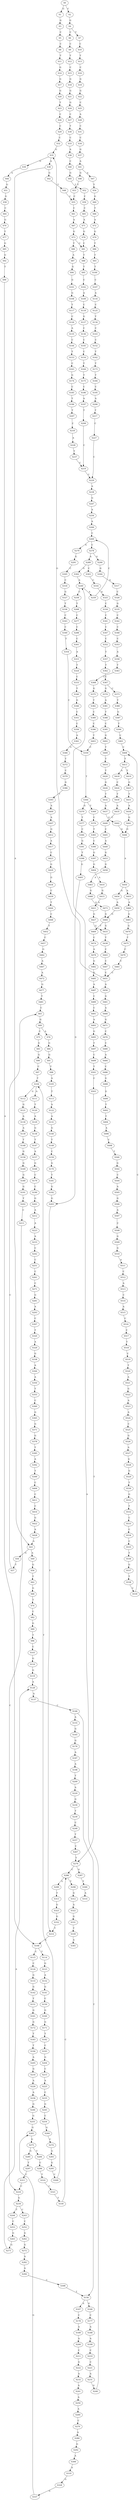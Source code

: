strict digraph  {
	S0 -> S1 [ label = G ];
	S0 -> S2 [ label = C ];
	S1 -> S3 [ label = G ];
	S2 -> S4 [ label = G ];
	S3 -> S5 [ label = C ];
	S4 -> S6 [ label = C ];
	S4 -> S7 [ label = T ];
	S5 -> S8 [ label = C ];
	S6 -> S9 [ label = C ];
	S7 -> S10 [ label = C ];
	S8 -> S11 [ label = T ];
	S9 -> S12 [ label = T ];
	S10 -> S13 [ label = T ];
	S11 -> S14 [ label = G ];
	S12 -> S15 [ label = C ];
	S13 -> S16 [ label = C ];
	S14 -> S17 [ label = G ];
	S15 -> S18 [ label = G ];
	S16 -> S19 [ label = G ];
	S17 -> S20 [ label = G ];
	S18 -> S21 [ label = G ];
	S19 -> S22 [ label = G ];
	S20 -> S23 [ label = T ];
	S21 -> S24 [ label = G ];
	S22 -> S25 [ label = C ];
	S23 -> S26 [ label = C ];
	S24 -> S27 [ label = C ];
	S25 -> S28 [ label = A ];
	S26 -> S29 [ label = C ];
	S27 -> S30 [ label = T ];
	S28 -> S31 [ label = C ];
	S29 -> S32 [ label = C ];
	S30 -> S33 [ label = C ];
	S31 -> S34 [ label = C ];
	S32 -> S35 [ label = G ];
	S33 -> S36 [ label = A ];
	S34 -> S37 [ label = G ];
	S35 -> S38 [ label = A ];
	S35 -> S39 [ label = G ];
	S36 -> S40 [ label = C ];
	S37 -> S41 [ label = A ];
	S38 -> S42 [ label = G ];
	S38 -> S43 [ label = A ];
	S39 -> S44 [ label = A ];
	S40 -> S45 [ label = G ];
	S41 -> S46 [ label = G ];
	S41 -> S47 [ label = A ];
	S42 -> S48 [ label = T ];
	S43 -> S49 [ label = A ];
	S43 -> S50 [ label = G ];
	S44 -> S51 [ label = G ];
	S45 -> S52 [ label = T ];
	S46 -> S53 [ label = T ];
	S47 -> S54 [ label = T ];
	S48 -> S55 [ label = C ];
	S49 -> S56 [ label = G ];
	S50 -> S57 [ label = T ];
	S51 -> S58 [ label = G ];
	S52 -> S59 [ label = C ];
	S53 -> S55 [ label = C ];
	S54 -> S60 [ label = G ];
	S55 -> S61 [ label = C ];
	S56 -> S62 [ label = T ];
	S57 -> S63 [ label = C ];
	S58 -> S64 [ label = C ];
	S59 -> S65 [ label = C ];
	S60 -> S66 [ label = T ];
	S61 -> S67 [ label = A ];
	S62 -> S68 [ label = G ];
	S63 -> S69 [ label = G ];
	S64 -> S70 [ label = G ];
	S65 -> S71 [ label = A ];
	S66 -> S72 [ label = A ];
	S67 -> S73 [ label = G ];
	S68 -> S74 [ label = T ];
	S69 -> S75 [ label = C ];
	S69 -> S76 [ label = A ];
	S70 -> S77 [ label = T ];
	S71 -> S78 [ label = G ];
	S72 -> S79 [ label = G ];
	S73 -> S80 [ label = T ];
	S73 -> S81 [ label = C ];
	S74 -> S82 [ label = C ];
	S75 -> S83 [ label = G ];
	S76 -> S84 [ label = G ];
	S77 -> S85 [ label = G ];
	S78 -> S81 [ label = C ];
	S79 -> S86 [ label = T ];
	S80 -> S87 [ label = A ];
	S81 -> S88 [ label = T ];
	S82 -> S89 [ label = G ];
	S83 -> S90 [ label = G ];
	S84 -> S91 [ label = G ];
	S85 -> S92 [ label = G ];
	S86 -> S93 [ label = T ];
	S87 -> S94 [ label = G ];
	S88 -> S95 [ label = T ];
	S89 -> S96 [ label = T ];
	S90 -> S97 [ label = C ];
	S91 -> S98 [ label = T ];
	S92 -> S99 [ label = T ];
	S93 -> S100 [ label = T ];
	S94 -> S101 [ label = G ];
	S95 -> S102 [ label = C ];
	S96 -> S103 [ label = C ];
	S97 -> S104 [ label = T ];
	S98 -> S105 [ label = A ];
	S99 -> S106 [ label = A ];
	S100 -> S107 [ label = C ];
	S101 -> S108 [ label = G ];
	S102 -> S109 [ label = A ];
	S103 -> S110 [ label = G ];
	S104 -> S111 [ label = A ];
	S104 -> S112 [ label = G ];
	S105 -> S113 [ label = T ];
	S106 -> S114 [ label = T ];
	S106 -> S115 [ label = C ];
	S107 -> S116 [ label = A ];
	S108 -> S117 [ label = T ];
	S109 -> S118 [ label = C ];
	S110 -> S119 [ label = G ];
	S111 -> S120 [ label = T ];
	S112 -> S121 [ label = G ];
	S113 -> S122 [ label = A ];
	S114 -> S123 [ label = G ];
	S115 -> S124 [ label = C ];
	S116 -> S125 [ label = C ];
	S117 -> S126 [ label = C ];
	S118 -> S127 [ label = G ];
	S119 -> S128 [ label = A ];
	S120 -> S129 [ label = A ];
	S121 -> S130 [ label = A ];
	S122 -> S131 [ label = A ];
	S123 -> S132 [ label = A ];
	S124 -> S133 [ label = G ];
	S125 -> S134 [ label = T ];
	S126 -> S135 [ label = A ];
	S127 -> S136 [ label = C ];
	S128 -> S137 [ label = A ];
	S129 -> S138 [ label = G ];
	S130 -> S139 [ label = A ];
	S131 -> S140 [ label = G ];
	S132 -> S141 [ label = G ];
	S133 -> S142 [ label = G ];
	S134 -> S143 [ label = C ];
	S135 -> S144 [ label = C ];
	S136 -> S145 [ label = C ];
	S137 -> S146 [ label = C ];
	S138 -> S147 [ label = T ];
	S139 -> S148 [ label = T ];
	S140 -> S149 [ label = T ];
	S141 -> S150 [ label = C ];
	S142 -> S151 [ label = T ];
	S143 -> S152 [ label = C ];
	S144 -> S153 [ label = T ];
	S145 -> S154 [ label = C ];
	S146 -> S155 [ label = A ];
	S146 -> S156 [ label = T ];
	S147 -> S157 [ label = A ];
	S148 -> S158 [ label = G ];
	S149 -> S159 [ label = C ];
	S150 -> S160 [ label = G ];
	S151 -> S161 [ label = G ];
	S152 -> S162 [ label = T ];
	S153 -> S163 [ label = C ];
	S154 -> S164 [ label = T ];
	S155 -> S165 [ label = G ];
	S156 -> S166 [ label = G ];
	S156 -> S167 [ label = A ];
	S157 -> S168 [ label = G ];
	S158 -> S169 [ label = G ];
	S159 -> S170 [ label = G ];
	S160 -> S171 [ label = G ];
	S161 -> S172 [ label = G ];
	S162 -> S173 [ label = T ];
	S163 -> S174 [ label = G ];
	S164 -> S175 [ label = T ];
	S165 -> S176 [ label = G ];
	S166 -> S177 [ label = C ];
	S167 -> S178 [ label = C ];
	S168 -> S179 [ label = C ];
	S169 -> S180 [ label = G ];
	S170 -> S181 [ label = T ];
	S171 -> S182 [ label = T ];
	S172 -> S183 [ label = T ];
	S173 -> S184 [ label = T ];
	S174 -> S185 [ label = C ];
	S175 -> S186 [ label = C ];
	S176 -> S187 [ label = A ];
	S177 -> S188 [ label = A ];
	S178 -> S189 [ label = A ];
	S179 -> S190 [ label = C ];
	S180 -> S191 [ label = G ];
	S181 -> S192 [ label = G ];
	S182 -> S193 [ label = C ];
	S183 -> S194 [ label = T ];
	S184 -> S195 [ label = C ];
	S185 -> S196 [ label = T ];
	S186 -> S197 [ label = A ];
	S187 -> S198 [ label = A ];
	S188 -> S199 [ label = A ];
	S189 -> S200 [ label = A ];
	S190 -> S201 [ label = G ];
	S191 -> S202 [ label = T ];
	S192 -> S203 [ label = G ];
	S193 -> S204 [ label = G ];
	S194 -> S205 [ label = A ];
	S195 -> S206 [ label = A ];
	S196 -> S207 [ label = T ];
	S197 -> S208 [ label = T ];
	S198 -> S209 [ label = T ];
	S199 -> S210 [ label = C ];
	S200 -> S211 [ label = C ];
	S201 -> S212 [ label = A ];
	S202 -> S213 [ label = C ];
	S203 -> S214 [ label = T ];
	S204 -> S215 [ label = C ];
	S205 -> S216 [ label = G ];
	S206 -> S217 [ label = T ];
	S207 -> S218 [ label = C ];
	S208 -> S219 [ label = C ];
	S209 -> S220 [ label = A ];
	S210 -> S221 [ label = C ];
	S211 -> S222 [ label = G ];
	S212 -> S223 [ label = A ];
	S213 -> S224 [ label = C ];
	S214 -> S106 [ label = A ];
	S215 -> S225 [ label = A ];
	S216 -> S226 [ label = A ];
	S217 -> S227 [ label = C ];
	S218 -> S228 [ label = A ];
	S219 -> S229 [ label = C ];
	S220 -> S230 [ label = G ];
	S221 -> S231 [ label = A ];
	S222 -> S232 [ label = A ];
	S223 -> S233 [ label = A ];
	S224 -> S234 [ label = G ];
	S225 -> S235 [ label = C ];
	S226 -> S236 [ label = A ];
	S227 -> S229 [ label = C ];
	S228 -> S237 [ label = T ];
	S229 -> S238 [ label = A ];
	S230 -> S239 [ label = T ];
	S231 -> S240 [ label = G ];
	S232 -> S241 [ label = A ];
	S233 -> S242 [ label = C ];
	S234 -> S243 [ label = C ];
	S234 -> S244 [ label = T ];
	S235 -> S245 [ label = G ];
	S236 -> S246 [ label = G ];
	S237 -> S219 [ label = C ];
	S238 -> S247 [ label = G ];
	S239 -> S248 [ label = C ];
	S240 -> S249 [ label = A ];
	S241 -> S250 [ label = A ];
	S242 -> S251 [ label = C ];
	S243 -> S252 [ label = C ];
	S244 -> S253 [ label = C ];
	S245 -> S254 [ label = C ];
	S246 -> S255 [ label = G ];
	S247 -> S256 [ label = A ];
	S248 -> S257 [ label = T ];
	S249 -> S258 [ label = C ];
	S249 -> S259 [ label = A ];
	S250 -> S260 [ label = A ];
	S251 -> S261 [ label = C ];
	S252 -> S262 [ label = G ];
	S253 -> S263 [ label = G ];
	S254 -> S264 [ label = G ];
	S255 -> S265 [ label = G ];
	S256 -> S266 [ label = A ];
	S257 -> S267 [ label = C ];
	S258 -> S268 [ label = T ];
	S259 -> S269 [ label = C ];
	S260 -> S270 [ label = C ];
	S261 -> S271 [ label = C ];
	S262 -> S272 [ label = G ];
	S263 -> S273 [ label = G ];
	S264 -> S274 [ label = C ];
	S265 -> S275 [ label = G ];
	S266 -> S269 [ label = C ];
	S267 -> S276 [ label = T ];
	S268 -> S277 [ label = C ];
	S269 -> S278 [ label = C ];
	S269 -> S279 [ label = A ];
	S270 -> S280 [ label = A ];
	S271 -> S281 [ label = G ];
	S272 -> S282 [ label = A ];
	S273 -> S128 [ label = A ];
	S274 -> S283 [ label = G ];
	S275 -> S284 [ label = T ];
	S275 -> S285 [ label = G ];
	S276 -> S286 [ label = C ];
	S276 -> S287 [ label = G ];
	S277 -> S288 [ label = C ];
	S278 -> S289 [ label = A ];
	S278 -> S290 [ label = G ];
	S279 -> S291 [ label = G ];
	S280 -> S292 [ label = G ];
	S281 -> S293 [ label = A ];
	S282 -> S294 [ label = A ];
	S283 -> S295 [ label = G ];
	S284 -> S296 [ label = C ];
	S285 -> S297 [ label = T ];
	S286 -> S298 [ label = T ];
	S286 -> S299 [ label = G ];
	S287 -> S300 [ label = T ];
	S288 -> S301 [ label = C ];
	S289 -> S302 [ label = G ];
	S289 -> S303 [ label = C ];
	S290 -> S304 [ label = G ];
	S291 -> S305 [ label = C ];
	S292 -> S306 [ label = A ];
	S293 -> S307 [ label = C ];
	S294 -> S308 [ label = C ];
	S295 -> S309 [ label = C ];
	S296 -> S310 [ label = T ];
	S297 -> S311 [ label = C ];
	S298 -> S312 [ label = G ];
	S299 -> S313 [ label = T ];
	S300 -> S314 [ label = A ];
	S301 -> S315 [ label = A ];
	S302 -> S249 [ label = A ];
	S303 -> S316 [ label = C ];
	S304 -> S317 [ label = A ];
	S305 -> S318 [ label = C ];
	S306 -> S319 [ label = A ];
	S307 -> S320 [ label = T ];
	S308 -> S156 [ label = T ];
	S309 -> S104 [ label = T ];
	S310 -> S321 [ label = C ];
	S311 -> S224 [ label = C ];
	S312 -> S322 [ label = A ];
	S313 -> S323 [ label = G ];
	S315 -> S324 [ label = T ];
	S316 -> S325 [ label = A ];
	S317 -> S326 [ label = C ];
	S318 -> S327 [ label = G ];
	S319 -> S328 [ label = G ];
	S320 -> S329 [ label = A ];
	S321 -> S330 [ label = T ];
	S322 -> S331 [ label = G ];
	S323 -> S332 [ label = G ];
	S324 -> S333 [ label = C ];
	S325 -> S334 [ label = C ];
	S326 -> S335 [ label = G ];
	S327 -> S336 [ label = T ];
	S328 -> S337 [ label = G ];
	S329 -> S338 [ label = G ];
	S330 -> S286 [ label = C ];
	S331 -> S339 [ label = T ];
	S332 -> S214 [ label = T ];
	S333 -> S340 [ label = T ];
	S334 -> S341 [ label = C ];
	S335 -> S342 [ label = C ];
	S336 -> S343 [ label = C ];
	S337 -> S265 [ label = G ];
	S338 -> S344 [ label = A ];
	S339 -> S345 [ label = A ];
	S340 -> S346 [ label = G ];
	S341 -> S347 [ label = C ];
	S342 -> S348 [ label = C ];
	S343 -> S349 [ label = C ];
	S344 -> S350 [ label = A ];
	S346 -> S351 [ label = C ];
	S347 -> S352 [ label = C ];
	S348 -> S353 [ label = C ];
	S349 -> S354 [ label = T ];
	S350 -> S355 [ label = T ];
	S351 -> S356 [ label = C ];
	S352 -> S357 [ label = T ];
	S353 -> S358 [ label = A ];
	S354 -> S359 [ label = C ];
	S355 -> S360 [ label = C ];
	S356 -> S361 [ label = A ];
	S357 -> S362 [ label = T ];
	S358 -> S363 [ label = T ];
	S359 -> S364 [ label = T ];
	S360 -> S365 [ label = G ];
	S361 -> S366 [ label = G ];
	S362 -> S367 [ label = C ];
	S363 -> S368 [ label = C ];
	S364 -> S369 [ label = T ];
	S364 -> S370 [ label = G ];
	S365 -> S371 [ label = G ];
	S366 -> S372 [ label = T ];
	S367 -> S373 [ label = C ];
	S367 -> S374 [ label = G ];
	S368 -> S375 [ label = G ];
	S369 -> S376 [ label = C ];
	S370 -> S377 [ label = T ];
	S371 -> S378 [ label = G ];
	S372 -> S379 [ label = C ];
	S373 -> S380 [ label = T ];
	S374 -> S381 [ label = A ];
	S375 -> S382 [ label = T ];
	S376 -> S383 [ label = T ];
	S377 -> S384 [ label = C ];
	S378 -> S385 [ label = T ];
	S379 -> S386 [ label = G ];
	S380 -> S387 [ label = G ];
	S381 -> S388 [ label = T ];
	S382 -> S389 [ label = C ];
	S383 -> S390 [ label = C ];
	S384 -> S391 [ label = G ];
	S385 -> S392 [ label = A ];
	S386 -> S393 [ label = T ];
	S387 -> S394 [ label = T ];
	S388 -> S395 [ label = C ];
	S389 -> S396 [ label = C ];
	S390 -> S397 [ label = G ];
	S391 -> S398 [ label = T ];
	S392 -> S399 [ label = T ];
	S393 -> S400 [ label = A ];
	S394 -> S401 [ label = C ];
	S395 -> S402 [ label = G ];
	S396 -> S403 [ label = T ];
	S397 -> S404 [ label = G ];
	S398 -> S405 [ label = G ];
	S399 -> S406 [ label = C ];
	S400 -> S407 [ label = A ];
	S401 -> S408 [ label = C ];
	S402 -> S409 [ label = T ];
	S403 -> S359 [ label = C ];
	S404 -> S410 [ label = A ];
	S405 -> S203 [ label = G ];
	S406 -> S411 [ label = C ];
	S407 -> S412 [ label = G ];
	S408 -> S413 [ label = T ];
	S409 -> S414 [ label = T ];
	S410 -> S415 [ label = G ];
	S411 -> S416 [ label = C ];
	S412 -> S417 [ label = A ];
	S413 -> S418 [ label = A ];
	S413 -> S419 [ label = T ];
	S414 -> S420 [ label = T ];
	S415 -> S421 [ label = A ];
	S416 -> S422 [ label = G ];
	S417 -> S423 [ label = C ];
	S418 -> S424 [ label = C ];
	S419 -> S425 [ label = G ];
	S420 -> S426 [ label = G ];
	S421 -> S427 [ label = G ];
	S422 -> S428 [ label = A ];
	S423 -> S429 [ label = G ];
	S424 -> S430 [ label = T ];
	S425 -> S431 [ label = T ];
	S426 -> S432 [ label = T ];
	S427 -> S433 [ label = G ];
	S428 -> S43 [ label = A ];
	S429 -> S434 [ label = G ];
	S430 -> S435 [ label = A ];
	S431 -> S436 [ label = A ];
	S432 -> S437 [ label = A ];
	S433 -> S438 [ label = T ];
	S434 -> S439 [ label = C ];
	S435 -> S440 [ label = C ];
	S436 -> S441 [ label = G ];
	S437 -> S442 [ label = G ];
	S438 -> S443 [ label = C ];
	S439 -> S444 [ label = T ];
	S440 -> S445 [ label = C ];
	S441 -> S446 [ label = G ];
	S442 -> S446 [ label = G ];
	S443 -> S447 [ label = C ];
	S444 -> S448 [ label = C ];
	S445 -> S449 [ label = A ];
	S446 -> S450 [ label = A ];
	S447 -> S451 [ label = C ];
	S448 -> S452 [ label = T ];
	S449 -> S453 [ label = G ];
	S450 -> S454 [ label = G ];
	S450 -> S455 [ label = A ];
	S451 -> S456 [ label = A ];
	S451 -> S35 [ label = G ];
	S452 -> S457 [ label = C ];
	S453 -> S458 [ label = G ];
	S454 -> S459 [ label = A ];
	S455 -> S460 [ label = A ];
	S456 -> S461 [ label = G ];
	S457 -> S462 [ label = G ];
	S458 -> S463 [ label = A ];
	S459 -> S464 [ label = G ];
	S460 -> S465 [ label = G ];
	S461 -> S466 [ label = A ];
	S462 -> S467 [ label = A ];
	S463 -> S468 [ label = G ];
	S464 -> S469 [ label = T ];
	S464 -> S433 [ label = G ];
	S465 -> S470 [ label = G ];
	S466 -> S471 [ label = G ];
	S467 -> S472 [ label = A ];
	S468 -> S473 [ label = A ];
	S469 -> S474 [ label = C ];
	S470 -> S475 [ label = T ];
	S471 -> S476 [ label = C ];
	S472 -> S477 [ label = G ];
	S473 -> S464 [ label = G ];
	S474 -> S478 [ label = A ];
	S475 -> S479 [ label = C ];
	S476 -> S480 [ label = C ];
	S477 -> S481 [ label = T ];
	S478 -> S482 [ label = G ];
	S479 -> S483 [ label = C ];
	S480 -> S484 [ label = A ];
	S481 -> S63 [ label = C ];
	S482 -> S485 [ label = G ];
	S483 -> S451 [ label = C ];
	S484 -> S486 [ label = C ];
	S485 -> S487 [ label = A ];
	S486 -> S488 [ label = G ];
	S487 -> S489 [ label = C ];
	S488 -> S490 [ label = G ];
	S489 -> S491 [ label = C ];
	S490 -> S492 [ label = T ];
	S491 -> S493 [ label = A ];
	S492 -> S494 [ label = T ];
	S493 -> S495 [ label = G ];
	S494 -> S496 [ label = A ];
	S495 -> S497 [ label = T ];
	S496 -> S498 [ label = C ];
	S497 -> S499 [ label = C ];
	S498 -> S500 [ label = T ];
	S499 -> S501 [ label = T ];
	S500 -> S502 [ label = G ];
	S501 -> S503 [ label = C ];
	S502 -> S504 [ label = C ];
	S503 -> S276 [ label = T ];
	S504 -> S505 [ label = A ];
	S505 -> S506 [ label = G ];
	S506 -> S507 [ label = A ];
	S507 -> S508 [ label = C ];
	S508 -> S509 [ label = G ];
	S509 -> S510 [ label = G ];
	S510 -> S511 [ label = A ];
	S511 -> S512 [ label = C ];
	S512 -> S513 [ label = A ];
	S513 -> S514 [ label = C ];
	S514 -> S515 [ label = A ];
	S515 -> S516 [ label = C ];
	S516 -> S517 [ label = C ];
	S517 -> S518 [ label = T ];
	S518 -> S519 [ label = C ];
	S519 -> S520 [ label = T ];
	S520 -> S521 [ label = A ];
	S521 -> S522 [ label = G ];
	S522 -> S523 [ label = A ];
	S523 -> S524 [ label = A ];
	S524 -> S525 [ label = C ];
	S525 -> S526 [ label = G ];
	S526 -> S527 [ label = A ];
	S527 -> S528 [ label = G ];
	S528 -> S529 [ label = G ];
	S529 -> S530 [ label = T ];
	S530 -> S531 [ label = G ];
	S531 -> S532 [ label = T ];
	S532 -> S533 [ label = C ];
	S533 -> S534 [ label = C ];
	S534 -> S535 [ label = C ];
	S535 -> S536 [ label = T ];
	S536 -> S537 [ label = G ];
	S537 -> S538 [ label = T ];
	S538 -> S539 [ label = C ];
	S539 -> S408 [ label = C ];
}
